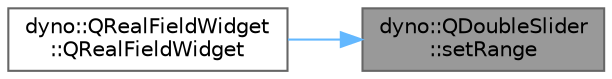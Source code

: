 digraph "dyno::QDoubleSlider::setRange"
{
 // LATEX_PDF_SIZE
  bgcolor="transparent";
  edge [fontname=Helvetica,fontsize=10,labelfontname=Helvetica,labelfontsize=10];
  node [fontname=Helvetica,fontsize=10,shape=box,height=0.2,width=0.4];
  rankdir="RL";
  Node1 [id="Node000001",label="dyno::QDoubleSlider\l::setRange",height=0.2,width=0.4,color="gray40", fillcolor="grey60", style="filled", fontcolor="black",tooltip=" "];
  Node1 -> Node2 [id="edge1_Node000001_Node000002",dir="back",color="steelblue1",style="solid",tooltip=" "];
  Node2 [id="Node000002",label="dyno::QRealFieldWidget\l::QRealFieldWidget",height=0.2,width=0.4,color="grey40", fillcolor="white", style="filled",URL="$classdyno_1_1_q_real_field_widget.html#a0fbbd3a6333957099c2652f12c160c48",tooltip=" "];
}
